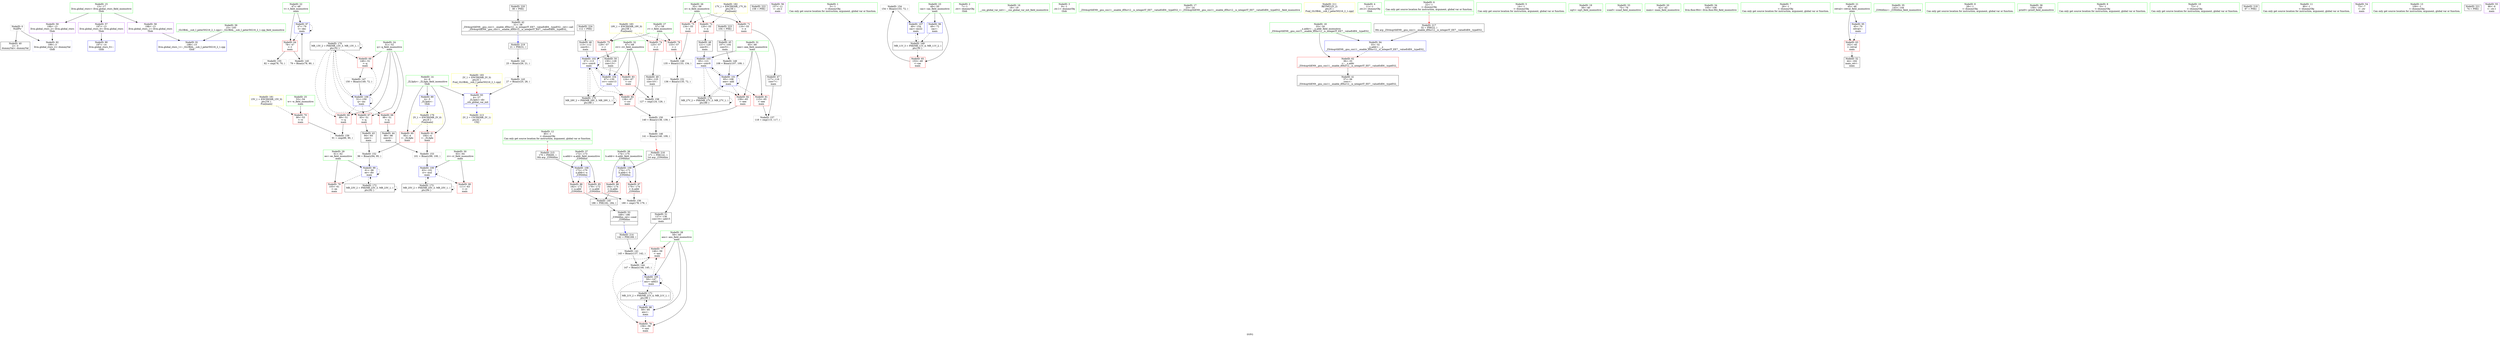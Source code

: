 digraph "SVFG" {
	label="SVFG";

	Node0x5579111e8330 [shape=record,color=grey,label="{NodeID: 0\nNullPtr}"];
	Node0x5579111e8330 -> Node0x5579111f2660[style=solid];
	Node0x5579111e8330 -> Node0x5579111f6210[style=solid];
	Node0x5579111f2de0 [shape=record,color=blue,label="{NodeID: 97\n47\<--79\nt\<--dec\nmain\n}"];
	Node0x5579111f2de0 -> Node0x5579111f4ac0[style=dashed];
	Node0x5579111f2de0 -> Node0x5579111f2de0[style=dashed];
	Node0x5579111f0f30 [shape=record,color=green,label="{NodeID: 14\n4\<--6\n_ZL3phi\<--_ZL3phi_field_insensitive\nGlob }"];
	Node0x5579111f0f30 -> Node0x5579111f4780[style=solid];
	Node0x5579111f0f30 -> Node0x5579111f4850[style=solid];
	Node0x5579111f0f30 -> Node0x5579111f5f10[style=solid];
	Node0x5579111f0f30 -> Node0x5579111f6310[style=solid];
	Node0x5579111f1bb0 [shape=record,color=green,label="{NodeID: 28\n59\<--60\nans\<--ans_field_insensitive\nmain\n}"];
	Node0x5579111f1bb0 -> Node0x5579111f5550[style=solid];
	Node0x5579111f1bb0 -> Node0x5579111f5620[style=solid];
	Node0x5579111f1bb0 -> Node0x5579111f2eb0[style=solid];
	Node0x5579111f1bb0 -> Node0x5579111f3460[style=solid];
	Node0x5579111f2830 [shape=record,color=black,label="{NodeID: 42\n31\<--38\n_ZSt4sqrtIiEN9__gnu_cxx11__enable_ifIXsr12__is_integerIT_EE7__valueEdE6__typeES2__ret\<--call\n_ZSt4sqrtIiEN9__gnu_cxx11__enable_ifIXsr12__is_integerIT_EE7__valueEdE6__typeES2_\n|{<s0>1}}"];
	Node0x5579111f2830:s0 -> Node0x557911213810[style=solid,color=blue];
	Node0x557911213ba0 [shape=record,color=black,label="{NodeID: 222\n158 = PHI()\n}"];
	Node0x5579111f43b0 [shape=record,color=purple,label="{NodeID: 56\n157\<--11\n\<--.str.2\nmain\n}"];
	Node0x5579111fb2f0 [shape=record,color=grey,label="{NodeID: 153\n101 = Binary(99, 100, )\n}"];
	Node0x5579111fb2f0 -> Node0x5579111f3050[style=solid];
	Node0x5579111f4fa0 [shape=record,color=red,label="{NodeID: 70\n90\<--53\n\<--w\nmain\n}"];
	Node0x5579111f4fa0 -> Node0x5579111fbbf0[style=solid];
	Node0x5579111f5b00 [shape=record,color=red,label="{NodeID: 84\n138\<--67\n\<--rrr\nmain\n}"];
	Node0x5579111f5b00 -> Node0x5579111fae70[style=solid];
	Node0x5579111f0030 [shape=record,color=green,label="{NodeID: 1\n5\<--1\n\<--dummyObj\nCan only get source location for instruction, argument, global var or function.}"];
	Node0x557911206f60 [shape=record,color=yellow,style=double,label="{NodeID: 181\n15V_1 = ENCHI(MR_15V_0)\npts\{54 \}\nFun[main]}"];
	Node0x557911206f60 -> Node0x5579111f4fa0[style=dashed];
	Node0x5579111f2eb0 [shape=record,color=blue,label="{NodeID: 98\n59\<--85\nans\<--\nmain\n}"];
	Node0x5579111f2eb0 -> Node0x5579111f5550[style=dashed];
	Node0x5579111f2eb0 -> Node0x5579111f5620[style=dashed];
	Node0x5579111f2eb0 -> Node0x5579111f3460[style=dashed];
	Node0x5579111f2eb0 -> Node0x5579112047c0[style=dashed];
	Node0x5579111f1030 [shape=record,color=green,label="{NodeID: 15\n13\<--17\nllvm.global_ctors\<--llvm.global_ctors_field_insensitive\nGlob }"];
	Node0x5579111f1030 -> Node0x5579111f4480[style=solid];
	Node0x5579111f1030 -> Node0x5579111f4580[style=solid];
	Node0x5579111f1030 -> Node0x5579111f4680[style=solid];
	Node0x5579111f1c80 [shape=record,color=green,label="{NodeID: 29\n61\<--62\nee\<--ee_field_insensitive\nmain\n}"];
	Node0x5579111f1c80 -> Node0x5579111f56f0[style=solid];
	Node0x5579111f1c80 -> Node0x5579111f2f80[style=solid];
	Node0x5579111f2900 [shape=record,color=black,label="{NodeID: 43\n94\<--93\nconv\<--\nmain\n}"];
	Node0x5579111f2900 -> Node0x5579111fb170[style=solid];
	Node0x557911213c70 [shape=record,color=black,label="{NodeID: 223\n104 = PHI()\n}"];
	Node0x557911213c70 -> Node0x5579111f2aa0[style=solid];
	Node0x557911020950 [shape=record,color=black,label="{NodeID: 140\n186 = PHI(182, 184, )\n}"];
	Node0x557911020950 -> Node0x5579111f4140[style=solid];
	Node0x5579111f4480 [shape=record,color=purple,label="{NodeID: 57\n197\<--13\nllvm.global_ctors_0\<--llvm.global_ctors\nGlob }"];
	Node0x5579111f4480 -> Node0x5579111f6010[style=solid];
	Node0x5579111fb470 [shape=record,color=grey,label="{NodeID: 154\n154 = Binary(153, 72, )\n}"];
	Node0x5579111fb470 -> Node0x5579111f76a0[style=solid];
	Node0x5579111f5070 [shape=record,color=red,label="{NodeID: 71\n116\<--55\n\<--e\nmain\n}"];
	Node0x5579111f5070 -> Node0x5579111f2c40[style=solid];
	Node0x5579111f5bd0 [shape=record,color=red,label="{NodeID: 85\n178\<--172\n\<--a.addr\n_Z3MAXxx\n}"];
	Node0x5579111f5bd0 -> Node0x5579111fb770[style=solid];
	Node0x5579111f00c0 [shape=record,color=green,label="{NodeID: 2\n7\<--1\n.str\<--dummyObj\nGlob }"];
	Node0x557911207040 [shape=record,color=yellow,style=double,label="{NodeID: 182\n17V_1 = ENCHI(MR_17V_0)\npts\{56 \}\nFun[main]}"];
	Node0x557911207040 -> Node0x5579111f5070[style=dashed];
	Node0x557911207040 -> Node0x5579111f5140[style=dashed];
	Node0x557911207040 -> Node0x5579111f5210[style=dashed];
	Node0x5579111f2f80 [shape=record,color=blue,label="{NodeID: 99\n61\<--96\nee\<--div\nmain\n}"];
	Node0x5579111f2f80 -> Node0x5579111f56f0[style=dashed];
	Node0x5579111f2f80 -> Node0x5579111f2f80[style=dashed];
	Node0x5579111f2f80 -> Node0x557911204cc0[style=dashed];
	Node0x5579111f1130 [shape=record,color=green,label="{NodeID: 16\n18\<--19\n__cxx_global_var_init\<--__cxx_global_var_init_field_insensitive\n}"];
	Node0x5579111f1d50 [shape=record,color=green,label="{NodeID: 30\n63\<--64\nrr\<--rr_field_insensitive\nmain\n}"];
	Node0x5579111f1d50 -> Node0x5579111f57c0[style=solid];
	Node0x5579111f1d50 -> Node0x5579111f3050[style=solid];
	Node0x5579111f29d0 [shape=record,color=black,label="{NodeID: 44\n99\<--98\nconv4\<--\nmain\n}"];
	Node0x5579111f29d0 -> Node0x5579111fb2f0[style=solid];
	Node0x557911213d70 [shape=record,color=black,label="{NodeID: 224\n112 = PHI()\n}"];
	Node0x557911213d70 -> Node0x5579111f2b70[style=solid];
	Node0x5579111f3be0 [shape=record,color=grey,label="{NodeID: 141\n145 = Binary(137, 142, )\n}"];
	Node0x5579111f3be0 -> Node0x5579111fa570[style=solid];
	Node0x5579111f4580 [shape=record,color=purple,label="{NodeID: 58\n198\<--13\nllvm.global_ctors_1\<--llvm.global_ctors\nGlob }"];
	Node0x5579111f4580 -> Node0x5579111f6110[style=solid];
	Node0x5579111fb5f0 [shape=record,color=grey,label="{NodeID: 155\n82 = cmp(78, 70, )\n}"];
	Node0x5579111f5140 [shape=record,color=red,label="{NodeID: 72\n120\<--55\n\<--e\nmain\n}"];
	Node0x5579111f5140 -> Node0x5579111f3d30[style=solid];
	Node0x557911203dc0 [shape=record,color=black,label="{NodeID: 169\nMR_11V_3 = PHI(MR_11V_4, MR_11V_2, )\npts\{50 \}\n}"];
	Node0x557911203dc0 -> Node0x5579111f4b90[style=dashed];
	Node0x557911203dc0 -> Node0x5579111f76a0[style=dashed];
	Node0x5579111f5ca0 [shape=record,color=red,label="{NodeID: 86\n182\<--172\n\<--a.addr\n_Z3MAXxx\n}"];
	Node0x5579111f5ca0 -> Node0x557911020950[style=solid];
	Node0x5579111f0150 [shape=record,color=green,label="{NodeID: 3\n9\<--1\n.str.1\<--dummyObj\nGlob }"];
	Node0x557911207120 [shape=record,color=yellow,style=double,label="{NodeID: 183\n19V_1 = ENCHI(MR_19V_0)\npts\{58 \}\nFun[main]}"];
	Node0x557911207120 -> Node0x5579111f52e0[style=dashed];
	Node0x557911207120 -> Node0x5579111f53b0[style=dashed];
	Node0x557911207120 -> Node0x5579111f5480[style=dashed];
	Node0x5579111f3050 [shape=record,color=blue,label="{NodeID: 100\n63\<--101\nrr\<--mul\nmain\n}"];
	Node0x5579111f3050 -> Node0x5579111f57c0[style=dashed];
	Node0x5579111f3050 -> Node0x5579111f3050[style=dashed];
	Node0x5579111f3050 -> Node0x5579112051c0[style=dashed];
	Node0x5579111f1230 [shape=record,color=green,label="{NodeID: 17\n23\<--24\n_ZSt4sqrtIiEN9__gnu_cxx11__enable_ifIXsr12__is_integerIT_EE7__valueEdE6__typeES2_\<--_ZSt4sqrtIiEN9__gnu_cxx11__enable_ifIXsr12__is_integerIT_EE7__valueEdE6__typeES2__field_insensitive\n}"];
	Node0x5579111f1e20 [shape=record,color=green,label="{NodeID: 31\n65\<--66\neee\<--eee_field_insensitive\nmain\n}"];
	Node0x5579111f1e20 -> Node0x5579111f5890[style=solid];
	Node0x5579111f1e20 -> Node0x5579111f5960[style=solid];
	Node0x5579111f1e20 -> Node0x5579111f3120[style=solid];
	Node0x5579111f1e20 -> Node0x5579111f32c0[style=solid];
	Node0x55791120ad40 [shape=record,color=yellow,style=double,label="{NodeID: 211\nRETMU(2V_2)\npts\{6 \}\nFun[_GLOBAL__sub_I_peter50216_2_1.cpp]}"];
	Node0x5579111f2aa0 [shape=record,color=black,label="{NodeID: 45\n107\<--104\nconv5\<--\nmain\n}"];
	Node0x5579111f2aa0 -> Node0x5579111facf0[style=solid];
	Node0x5579111fa270 [shape=record,color=grey,label="{NodeID: 142\n25 = Binary(26, 21, )\n}"];
	Node0x5579111fa270 -> Node0x5579111fa3f0[style=solid];
	Node0x5579111f4680 [shape=record,color=purple,label="{NodeID: 59\n199\<--13\nllvm.global_ctors_2\<--llvm.global_ctors\nGlob }"];
	Node0x5579111f4680 -> Node0x5579111f6210[style=solid];
	Node0x5579111fb770 [shape=record,color=grey,label="{NodeID: 156\n180 = cmp(178, 179, )\n}"];
	Node0x5579111f5210 [shape=record,color=red,label="{NodeID: 73\n134\<--55\n\<--e\nmain\n}"];
	Node0x5579111f5210 -> Node0x5579111fab70[style=solid];
	Node0x5579112042c0 [shape=record,color=black,label="{NodeID: 170\nMR_13V_2 = PHI(MR_13V_3, MR_13V_1, )\npts\{52 \}\n}"];
	Node0x5579112042c0 -> Node0x5579111f4c60[style=dashed];
	Node0x5579112042c0 -> Node0x5579111f4d30[style=dashed];
	Node0x5579112042c0 -> Node0x5579111f4e00[style=dashed];
	Node0x5579112042c0 -> Node0x5579111f4ed0[style=dashed];
	Node0x5579112042c0 -> Node0x5579111f75d0[style=dashed];
	Node0x5579112042c0 -> Node0x5579112042c0[style=dashed];
	Node0x5579111f5d70 [shape=record,color=red,label="{NodeID: 87\n179\<--174\n\<--b.addr\n_Z3MAXxx\n}"];
	Node0x5579111f5d70 -> Node0x5579111fb770[style=solid];
	Node0x5579111f01e0 [shape=record,color=green,label="{NodeID: 4\n11\<--1\n.str.2\<--dummyObj\nGlob }"];
	Node0x5579111f3120 [shape=record,color=blue,label="{NodeID: 101\n65\<--108\neee\<--add\nmain\n}"];
	Node0x5579111f3120 -> Node0x5579111f5890[style=dashed];
	Node0x5579111f3120 -> Node0x5579111f5960[style=dashed];
	Node0x5579111f3120 -> Node0x5579111f3120[style=dashed];
	Node0x5579111f3120 -> Node0x5579111f32c0[style=dashed];
	Node0x5579111f3120 -> Node0x5579112056c0[style=dashed];
	Node0x5579111f1330 [shape=record,color=green,label="{NodeID: 18\n33\<--34\n__x.addr\<--__x.addr_field_insensitive\n_ZSt4sqrtIiEN9__gnu_cxx11__enable_ifIXsr12__is_integerIT_EE7__valueEdE6__typeES2_\n}"];
	Node0x5579111f1330 -> Node0x5579111f4920[style=solid];
	Node0x5579111f1330 -> Node0x5579111f63e0[style=solid];
	Node0x5579111f1ef0 [shape=record,color=green,label="{NodeID: 32\n67\<--68\nrrr\<--rrr_field_insensitive\nmain\n}"];
	Node0x5579111f1ef0 -> Node0x5579111f5a30[style=solid];
	Node0x5579111f1ef0 -> Node0x5579111f5b00[style=solid];
	Node0x5579111f1ef0 -> Node0x5579111f31f0[style=solid];
	Node0x5579111f1ef0 -> Node0x5579111f3390[style=solid];
	Node0x5579111f2b70 [shape=record,color=black,label="{NodeID: 46\n113\<--112\nconv6\<--\nmain\n}"];
	Node0x5579111f2b70 -> Node0x5579111f31f0[style=solid];
	Node0x5579111fa3f0 [shape=record,color=grey,label="{NodeID: 143\n27 = Binary(25, 28, )\n}"];
	Node0x5579111fa3f0 -> Node0x5579111f6310[style=solid];
	Node0x5579111f4780 [shape=record,color=red,label="{NodeID: 60\n95\<--4\n\<--_ZL3phi\nmain\n}"];
	Node0x5579111f4780 -> Node0x5579111fb170[style=solid];
	Node0x5579111fb8f0 [shape=record,color=grey,label="{NodeID: 157\n118 = cmp(115, 117, )\n}"];
	Node0x5579111f52e0 [shape=record,color=red,label="{NodeID: 74\n125\<--57\n\<--r\nmain\n}"];
	Node0x5579111f52e0 -> Node0x5579111f3e00[style=solid];
	Node0x5579112047c0 [shape=record,color=black,label="{NodeID: 171\nMR_21V_2 = PHI(MR_21V_4, MR_21V_1, )\npts\{60 \}\n}"];
	Node0x5579112047c0 -> Node0x5579111f2eb0[style=dashed];
	Node0x5579111f5e40 [shape=record,color=red,label="{NodeID: 88\n184\<--174\n\<--b.addr\n_Z3MAXxx\n}"];
	Node0x5579111f5e40 -> Node0x557911020950[style=solid];
	Node0x5579111f0a20 [shape=record,color=green,label="{NodeID: 5\n14\<--1\n\<--dummyObj\nCan only get source location for instruction, argument, global var or function.}"];
	Node0x5579111f31f0 [shape=record,color=blue,label="{NodeID: 102\n67\<--113\nrrr\<--conv6\nmain\n}"];
	Node0x5579111f31f0 -> Node0x5579111f5a30[style=dashed];
	Node0x5579111f31f0 -> Node0x5579111f5b00[style=dashed];
	Node0x5579111f31f0 -> Node0x5579111f31f0[style=dashed];
	Node0x5579111f31f0 -> Node0x5579111f3390[style=dashed];
	Node0x5579111f31f0 -> Node0x557911205bc0[style=dashed];
	Node0x5579111f1400 [shape=record,color=green,label="{NodeID: 19\n39\<--40\nsqrt\<--sqrt_field_insensitive\n}"];
	Node0x5579111f1fc0 [shape=record,color=green,label="{NodeID: 33\n75\<--76\nscanf\<--scanf_field_insensitive\n}"];
	Node0x55791120afb0 [shape=record,color=yellow,style=double,label="{NodeID: 213\n2V_2 = CSCHI(MR_2V_1)\npts\{6 \}\nCS[]}"];
	Node0x5579111f2c40 [shape=record,color=black,label="{NodeID: 47\n117\<--116\nconv7\<--\nmain\n}"];
	Node0x5579111f2c40 -> Node0x5579111fb8f0[style=solid];
	Node0x5579111fa570 [shape=record,color=grey,label="{NodeID: 144\n147 = Binary(146, 145, )\n}"];
	Node0x5579111fa570 -> Node0x5579111f3460[style=solid];
	Node0x5579111f4850 [shape=record,color=red,label="{NodeID: 61\n100\<--4\n\<--_ZL3phi\nmain\n}"];
	Node0x5579111f4850 -> Node0x5579111fb2f0[style=solid];
	Node0x5579111fba70 [shape=record,color=grey,label="{NodeID: 158\n127 = cmp(124, 126, )\n}"];
	Node0x5579111f53b0 [shape=record,color=red,label="{NodeID: 75\n129\<--57\n\<--r\nmain\n}"];
	Node0x5579111f53b0 -> Node0x5579111f3ed0[style=solid];
	Node0x557911204cc0 [shape=record,color=black,label="{NodeID: 172\nMR_23V_2 = PHI(MR_23V_3, MR_23V_1, )\npts\{62 \}\n}"];
	Node0x557911204cc0 -> Node0x5579111f2f80[style=dashed];
	Node0x557911204cc0 -> Node0x557911204cc0[style=dashed];
	Node0x5579111f5f10 [shape=record,color=blue,label="{NodeID: 89\n4\<--5\n_ZL3phi\<--\nGlob }"];
	Node0x5579111f5f10 -> Node0x5579112060c0[style=dashed];
	Node0x5579111f0ab0 [shape=record,color=green,label="{NodeID: 6\n22\<--1\n\<--dummyObj\nCan only get source location for instruction, argument, global var or function.|{<s0>1}}"];
	Node0x5579111f0ab0:s0 -> Node0x557911212a10[style=solid,color=red];
	Node0x5579111f32c0 [shape=record,color=blue,label="{NodeID: 103\n65\<--121\neee\<--conv9\nmain\n}"];
	Node0x5579111f32c0 -> Node0x5579111f5960[style=dashed];
	Node0x5579111f32c0 -> Node0x5579111f3120[style=dashed];
	Node0x5579111f32c0 -> Node0x5579112056c0[style=dashed];
	Node0x5579111f1500 [shape=record,color=green,label="{NodeID: 20\n42\<--43\nmain\<--main_field_insensitive\n}"];
	Node0x5579111f20c0 [shape=record,color=green,label="{NodeID: 34\n105\<--106\nllvm.floor.f64\<--llvm.floor.f64_field_insensitive\n}"];
	Node0x557911212ed0 [shape=record,color=black,label="{NodeID: 214\n142 = PHI(169, )\n}"];
	Node0x557911212ed0 -> Node0x5579111f3be0[style=solid];
	Node0x5579111f3d30 [shape=record,color=black,label="{NodeID: 48\n121\<--120\nconv9\<--\nmain\n}"];
	Node0x5579111f3d30 -> Node0x5579111f32c0[style=solid];
	Node0x5579111fa6f0 [shape=record,color=grey,label="{NodeID: 145\n79 = Binary(78, 80, )\n}"];
	Node0x5579111fa6f0 -> Node0x5579111f2de0[style=solid];
	Node0x5579111f4920 [shape=record,color=red,label="{NodeID: 62\n36\<--33\n\<--__x.addr\n_ZSt4sqrtIiEN9__gnu_cxx11__enable_ifIXsr12__is_integerIT_EE7__valueEdE6__typeES2_\n}"];
	Node0x5579111f4920 -> Node0x5579111f2760[style=solid];
	Node0x5579111fbbf0 [shape=record,color=grey,label="{NodeID: 159\n91 = cmp(89, 90, )\n}"];
	Node0x5579111f5480 [shape=record,color=red,label="{NodeID: 76\n133\<--57\n\<--r\nmain\n}"];
	Node0x5579111f5480 -> Node0x5579111fab70[style=solid];
	Node0x5579112051c0 [shape=record,color=black,label="{NodeID: 173\nMR_25V_2 = PHI(MR_25V_3, MR_25V_1, )\npts\{64 \}\n}"];
	Node0x5579112051c0 -> Node0x5579111f3050[style=dashed];
	Node0x5579112051c0 -> Node0x5579112051c0[style=dashed];
	Node0x5579111f6010 [shape=record,color=blue,label="{NodeID: 90\n197\<--14\nllvm.global_ctors_0\<--\nGlob }"];
	Node0x5579111f0b40 [shape=record,color=green,label="{NodeID: 7\n26\<--1\n\<--dummyObj\nCan only get source location for instruction, argument, global var or function.}"];
	Node0x5579111f3390 [shape=record,color=blue,label="{NodeID: 104\n67\<--130\nrrr\<--conv13\nmain\n}"];
	Node0x5579111f3390 -> Node0x5579111f5b00[style=dashed];
	Node0x5579111f3390 -> Node0x5579111f31f0[style=dashed];
	Node0x5579111f3390 -> Node0x557911205bc0[style=dashed];
	Node0x5579111f1600 [shape=record,color=green,label="{NodeID: 21\n45\<--46\nretval\<--retval_field_insensitive\nmain\n}"];
	Node0x5579111f1600 -> Node0x5579111f49f0[style=solid];
	Node0x5579111f1600 -> Node0x5579111f64b0[style=solid];
	Node0x5579111f21c0 [shape=record,color=green,label="{NodeID: 35\n143\<--144\n_Z3MAXxx\<--_Z3MAXxx_field_insensitive\n}"];
	Node0x557911212e00 [shape=record,color=black,label="{NodeID: 215\n170 = PHI(85, )\n0th arg _Z3MAXxx }"];
	Node0x557911212e00 -> Node0x5579111f7770[style=solid];
	Node0x5579111f3e00 [shape=record,color=black,label="{NodeID: 49\n126\<--125\nconv10\<--\nmain\n}"];
	Node0x5579111f3e00 -> Node0x5579111fba70[style=solid];
	Node0x5579111fa870 [shape=record,color=grey,label="{NodeID: 146\n141 = Binary(140, 109, )\n|{<s0>7}}"];
	Node0x5579111fa870:s0 -> Node0x5579112128d0[style=solid,color=red];
	Node0x5579111f49f0 [shape=record,color=red,label="{NodeID: 63\n162\<--45\n\<--retval\nmain\n}"];
	Node0x5579111f49f0 -> Node0x5579111f4070[style=solid];
	Node0x5579111f5550 [shape=record,color=red,label="{NodeID: 77\n146\<--59\n\<--ans\nmain\n}"];
	Node0x5579111f5550 -> Node0x5579111fa570[style=solid];
	Node0x5579112056c0 [shape=record,color=black,label="{NodeID: 174\nMR_27V_2 = PHI(MR_27V_3, MR_27V_1, )\npts\{66 \}\n}"];
	Node0x5579112056c0 -> Node0x5579111f3120[style=dashed];
	Node0x5579112056c0 -> Node0x5579112056c0[style=dashed];
	Node0x5579111f6110 [shape=record,color=blue,label="{NodeID: 91\n198\<--15\nllvm.global_ctors_1\<--_GLOBAL__sub_I_peter50216_2_1.cpp\nGlob }"];
	Node0x5579111f0bd0 [shape=record,color=green,label="{NodeID: 8\n28\<--1\n\<--dummyObj\nCan only get source location for instruction, argument, global var or function.}"];
	Node0x5579111f3460 [shape=record,color=blue,label="{NodeID: 105\n59\<--147\nans\<--add21\nmain\n}"];
	Node0x5579111f3460 -> Node0x5579111f5550[style=dashed];
	Node0x5579111f3460 -> Node0x5579111f5620[style=dashed];
	Node0x5579111f3460 -> Node0x5579111f3460[style=dashed];
	Node0x5579111f3460 -> Node0x5579112047c0[style=dashed];
	Node0x5579111f16d0 [shape=record,color=green,label="{NodeID: 22\n47\<--48\nt\<--t_field_insensitive\nmain\n}"];
	Node0x5579111f16d0 -> Node0x5579111f4ac0[style=solid];
	Node0x5579111f16d0 -> Node0x5579111f2de0[style=solid];
	Node0x5579111f22c0 [shape=record,color=green,label="{NodeID: 36\n159\<--160\nprintf\<--printf_field_insensitive\n}"];
	Node0x5579112128d0 [shape=record,color=black,label="{NodeID: 216\n171 = PHI(141, )\n1st arg _Z3MAXxx }"];
	Node0x5579112128d0 -> Node0x5579111f7840[style=solid];
	Node0x5579111f3ed0 [shape=record,color=black,label="{NodeID: 50\n130\<--129\nconv13\<--\nmain\n}"];
	Node0x5579111f3ed0 -> Node0x5579111f3390[style=solid];
	Node0x5579111fa9f0 [shape=record,color=grey,label="{NodeID: 147\n150 = Binary(149, 72, )\n}"];
	Node0x5579111fa9f0 -> Node0x5579111f75d0[style=solid];
	Node0x5579111f4ac0 [shape=record,color=red,label="{NodeID: 64\n78\<--47\n\<--t\nmain\n}"];
	Node0x5579111f4ac0 -> Node0x5579111fa6f0[style=solid];
	Node0x5579111f4ac0 -> Node0x5579111fb5f0[style=solid];
	Node0x5579111f5620 [shape=record,color=red,label="{NodeID: 78\n156\<--59\n\<--ans\nmain\n}"];
	Node0x557911205bc0 [shape=record,color=black,label="{NodeID: 175\nMR_29V_2 = PHI(MR_29V_3, MR_29V_1, )\npts\{68 \}\n}"];
	Node0x557911205bc0 -> Node0x5579111f31f0[style=dashed];
	Node0x557911205bc0 -> Node0x557911205bc0[style=dashed];
	Node0x5579111f6210 [shape=record,color=blue, style = dotted,label="{NodeID: 92\n199\<--3\nllvm.global_ctors_2\<--dummyVal\nGlob }"];
	Node0x5579111f0c60 [shape=record,color=green,label="{NodeID: 9\n70\<--1\n\<--dummyObj\nCan only get source location for instruction, argument, global var or function.}"];
	Node0x5579111f75d0 [shape=record,color=blue,label="{NodeID: 106\n51\<--150\nq\<--inc\nmain\n}"];
	Node0x5579111f75d0 -> Node0x5579111f4c60[style=dashed];
	Node0x5579111f75d0 -> Node0x5579111f4d30[style=dashed];
	Node0x5579111f75d0 -> Node0x5579111f4e00[style=dashed];
	Node0x5579111f75d0 -> Node0x5579111f4ed0[style=dashed];
	Node0x5579111f75d0 -> Node0x5579111f75d0[style=dashed];
	Node0x5579111f75d0 -> Node0x5579112042c0[style=dashed];
	Node0x5579111f17a0 [shape=record,color=green,label="{NodeID: 23\n49\<--50\ncas\<--cas_field_insensitive\nmain\n}"];
	Node0x5579111f17a0 -> Node0x5579111f4b90[style=solid];
	Node0x5579111f17a0 -> Node0x5579111f2d10[style=solid];
	Node0x5579111f17a0 -> Node0x5579111f76a0[style=solid];
	Node0x5579111f23c0 [shape=record,color=green,label="{NodeID: 37\n172\<--173\na.addr\<--a.addr_field_insensitive\n_Z3MAXxx\n}"];
	Node0x5579111f23c0 -> Node0x5579111f5bd0[style=solid];
	Node0x5579111f23c0 -> Node0x5579111f5ca0[style=solid];
	Node0x5579111f23c0 -> Node0x5579111f7770[style=solid];
	Node0x557911212a10 [shape=record,color=black,label="{NodeID: 217\n32 = PHI(22, )\n0th arg _ZSt4sqrtIiEN9__gnu_cxx11__enable_ifIXsr12__is_integerIT_EE7__valueEdE6__typeES2_ }"];
	Node0x557911212a10 -> Node0x5579111f63e0[style=solid];
	Node0x5579111f3fa0 [shape=record,color=black,label="{NodeID: 51\n137\<--136\nconv16\<--add15\nmain\n}"];
	Node0x5579111f3fa0 -> Node0x5579111f3be0[style=solid];
	Node0x5579111fab70 [shape=record,color=grey,label="{NodeID: 148\n135 = Binary(133, 134, )\n}"];
	Node0x5579111fab70 -> Node0x5579111faff0[style=solid];
	Node0x5579111f4b90 [shape=record,color=red,label="{NodeID: 65\n153\<--49\n\<--cas\nmain\n}"];
	Node0x5579111f4b90 -> Node0x5579111fb470[style=solid];
	Node0x5579111f56f0 [shape=record,color=red,label="{NodeID: 79\n103\<--61\n\<--ee\nmain\n}"];
	Node0x5579112060c0 [shape=record,color=yellow,style=double,label="{NodeID: 176\n2V_1 = ENCHI(MR_2V_0)\npts\{6 \}\nFun[main]}"];
	Node0x5579112060c0 -> Node0x5579111f4780[style=dashed];
	Node0x5579112060c0 -> Node0x5579111f4850[style=dashed];
	Node0x5579111f6310 [shape=record,color=blue,label="{NodeID: 93\n4\<--27\n_ZL3phi\<--div\n__cxx_global_var_init\n|{<s0>9}}"];
	Node0x5579111f6310:s0 -> Node0x55791120afb0[style=dashed,color=blue];
	Node0x5579111f0cf0 [shape=record,color=green,label="{NodeID: 10\n72\<--1\n\<--dummyObj\nCan only get source location for instruction, argument, global var or function.}"];
	Node0x5579111f76a0 [shape=record,color=blue,label="{NodeID: 107\n49\<--154\ncas\<--inc22\nmain\n}"];
	Node0x5579111f76a0 -> Node0x557911203dc0[style=dashed];
	Node0x5579111f1870 [shape=record,color=green,label="{NodeID: 24\n51\<--52\nq\<--q_field_insensitive\nmain\n}"];
	Node0x5579111f1870 -> Node0x5579111f4c60[style=solid];
	Node0x5579111f1870 -> Node0x5579111f4d30[style=solid];
	Node0x5579111f1870 -> Node0x5579111f4e00[style=solid];
	Node0x5579111f1870 -> Node0x5579111f4ed0[style=solid];
	Node0x5579111f1870 -> Node0x5579111f75d0[style=solid];
	Node0x5579111f2490 [shape=record,color=green,label="{NodeID: 38\n174\<--175\nb.addr\<--b.addr_field_insensitive\n_Z3MAXxx\n}"];
	Node0x5579111f2490 -> Node0x5579111f5d70[style=solid];
	Node0x5579111f2490 -> Node0x5579111f5e40[style=solid];
	Node0x5579111f2490 -> Node0x5579111f7840[style=solid];
	Node0x557911213710 [shape=record,color=black,label="{NodeID: 218\n87 = PHI()\n}"];
	Node0x5579111f4070 [shape=record,color=black,label="{NodeID: 52\n44\<--162\nmain_ret\<--\nmain\n}"];
	Node0x5579111facf0 [shape=record,color=grey,label="{NodeID: 149\n108 = Binary(107, 109, )\n}"];
	Node0x5579111facf0 -> Node0x5579111f3120[style=solid];
	Node0x5579111f4c60 [shape=record,color=red,label="{NodeID: 66\n89\<--51\n\<--q\nmain\n}"];
	Node0x5579111f4c60 -> Node0x5579111fbbf0[style=solid];
	Node0x5579111f57c0 [shape=record,color=red,label="{NodeID: 80\n111\<--63\n\<--rr\nmain\n}"];
	Node0x5579111f63e0 [shape=record,color=blue,label="{NodeID: 94\n33\<--32\n__x.addr\<--__x\n_ZSt4sqrtIiEN9__gnu_cxx11__enable_ifIXsr12__is_integerIT_EE7__valueEdE6__typeES2_\n}"];
	Node0x5579111f63e0 -> Node0x5579111f4920[style=dashed];
	Node0x5579111f0d80 [shape=record,color=green,label="{NodeID: 11\n80\<--1\n\<--dummyObj\nCan only get source location for instruction, argument, global var or function.}"];
	Node0x5579111f7770 [shape=record,color=blue,label="{NodeID: 108\n172\<--170\na.addr\<--a\n_Z3MAXxx\n}"];
	Node0x5579111f7770 -> Node0x5579111f5bd0[style=dashed];
	Node0x5579111f7770 -> Node0x5579111f5ca0[style=dashed];
	Node0x5579111f1940 [shape=record,color=green,label="{NodeID: 25\n53\<--54\nw\<--w_field_insensitive\nmain\n}"];
	Node0x5579111f1940 -> Node0x5579111f4fa0[style=solid];
	Node0x5579111f2560 [shape=record,color=green,label="{NodeID: 39\n15\<--193\n_GLOBAL__sub_I_peter50216_2_1.cpp\<--_GLOBAL__sub_I_peter50216_2_1.cpp_field_insensitive\n}"];
	Node0x5579111f2560 -> Node0x5579111f6110[style=solid];
	Node0x557911213810 [shape=record,color=black,label="{NodeID: 219\n21 = PHI(31, )\n}"];
	Node0x557911213810 -> Node0x5579111fa270[style=solid];
	Node0x5579111f4140 [shape=record,color=black,label="{NodeID: 53\n169\<--186\n_Z3MAXxx_ret\<--cond\n_Z3MAXxx\n|{<s0>7}}"];
	Node0x5579111f4140:s0 -> Node0x557911212ed0[style=solid,color=blue];
	Node0x5579111fae70 [shape=record,color=grey,label="{NodeID: 150\n140 = Binary(138, 139, )\n}"];
	Node0x5579111fae70 -> Node0x5579111fa870[style=solid];
	Node0x5579111f4d30 [shape=record,color=red,label="{NodeID: 67\n93\<--51\n\<--q\nmain\n}"];
	Node0x5579111f4d30 -> Node0x5579111f2900[style=solid];
	Node0x5579111f5890 [shape=record,color=red,label="{NodeID: 81\n115\<--65\n\<--eee\nmain\n}"];
	Node0x5579111f5890 -> Node0x5579111fb8f0[style=solid];
	Node0x5579111f64b0 [shape=record,color=blue,label="{NodeID: 95\n45\<--70\nretval\<--\nmain\n}"];
	Node0x5579111f64b0 -> Node0x5579111f49f0[style=dashed];
	Node0x5579111f0e10 [shape=record,color=green,label="{NodeID: 12\n85\<--1\n\<--dummyObj\nCan only get source location for instruction, argument, global var or function.|{<s0>7}}"];
	Node0x5579111f0e10:s0 -> Node0x557911212e00[style=solid,color=red];
	Node0x5579111f7840 [shape=record,color=blue,label="{NodeID: 109\n174\<--171\nb.addr\<--b\n_Z3MAXxx\n}"];
	Node0x5579111f7840 -> Node0x5579111f5d70[style=dashed];
	Node0x5579111f7840 -> Node0x5579111f5e40[style=dashed];
	Node0x5579111f1a10 [shape=record,color=green,label="{NodeID: 26\n55\<--56\ne\<--e_field_insensitive\nmain\n}"];
	Node0x5579111f1a10 -> Node0x5579111f5070[style=solid];
	Node0x5579111f1a10 -> Node0x5579111f5140[style=solid];
	Node0x5579111f1a10 -> Node0x5579111f5210[style=solid];
	Node0x5579111f2660 [shape=record,color=black,label="{NodeID: 40\n2\<--3\ndummyVal\<--dummyVal\n}"];
	Node0x557911213a00 [shape=record,color=black,label="{NodeID: 220\n38 = PHI()\n}"];
	Node0x557911213a00 -> Node0x5579111f2830[style=solid];
	Node0x5579111f4210 [shape=record,color=purple,label="{NodeID: 54\n73\<--7\n\<--.str\nmain\n}"];
	Node0x5579111faff0 [shape=record,color=grey,label="{NodeID: 151\n136 = Binary(135, 72, )\n}"];
	Node0x5579111faff0 -> Node0x5579111f3fa0[style=solid];
	Node0x5579111f4e00 [shape=record,color=red,label="{NodeID: 68\n98\<--51\n\<--q\nmain\n}"];
	Node0x5579111f4e00 -> Node0x5579111f29d0[style=solid];
	Node0x5579111f5960 [shape=record,color=red,label="{NodeID: 82\n139\<--65\n\<--eee\nmain\n}"];
	Node0x5579111f5960 -> Node0x5579111fae70[style=solid];
	Node0x5579111f2d10 [shape=record,color=blue,label="{NodeID: 96\n49\<--72\ncas\<--\nmain\n}"];
	Node0x5579111f2d10 -> Node0x557911203dc0[style=dashed];
	Node0x5579111f0ea0 [shape=record,color=green,label="{NodeID: 13\n109\<--1\n\<--dummyObj\nCan only get source location for instruction, argument, global var or function.}"];
	Node0x5579111f66c0 [shape=record,color=yellow,style=double,label="{NodeID: 193\n2V_1 = ENCHI(MR_2V_0)\npts\{6 \}\nFun[_GLOBAL__sub_I_peter50216_2_1.cpp]|{<s0>9}}"];
	Node0x5579111f66c0:s0 -> Node0x5579111f6310[style=dashed,color=red];
	Node0x5579111f1ae0 [shape=record,color=green,label="{NodeID: 27\n57\<--58\nr\<--r_field_insensitive\nmain\n}"];
	Node0x5579111f1ae0 -> Node0x5579111f52e0[style=solid];
	Node0x5579111f1ae0 -> Node0x5579111f53b0[style=solid];
	Node0x5579111f1ae0 -> Node0x5579111f5480[style=solid];
	Node0x5579111f2760 [shape=record,color=black,label="{NodeID: 41\n37\<--36\nconv\<--\n_ZSt4sqrtIiEN9__gnu_cxx11__enable_ifIXsr12__is_integerIT_EE7__valueEdE6__typeES2_\n}"];
	Node0x557911213ad0 [shape=record,color=black,label="{NodeID: 221\n74 = PHI()\n}"];
	Node0x5579111f42e0 [shape=record,color=purple,label="{NodeID: 55\n86\<--9\n\<--.str.1\nmain\n}"];
	Node0x5579111fb170 [shape=record,color=grey,label="{NodeID: 152\n96 = Binary(94, 95, )\n}"];
	Node0x5579111fb170 -> Node0x5579111f2f80[style=solid];
	Node0x5579111f4ed0 [shape=record,color=red,label="{NodeID: 69\n149\<--51\n\<--q\nmain\n}"];
	Node0x5579111f4ed0 -> Node0x5579111fa9f0[style=solid];
	Node0x5579111f5a30 [shape=record,color=red,label="{NodeID: 83\n124\<--67\n\<--rrr\nmain\n}"];
	Node0x5579111f5a30 -> Node0x5579111fba70[style=solid];
}
